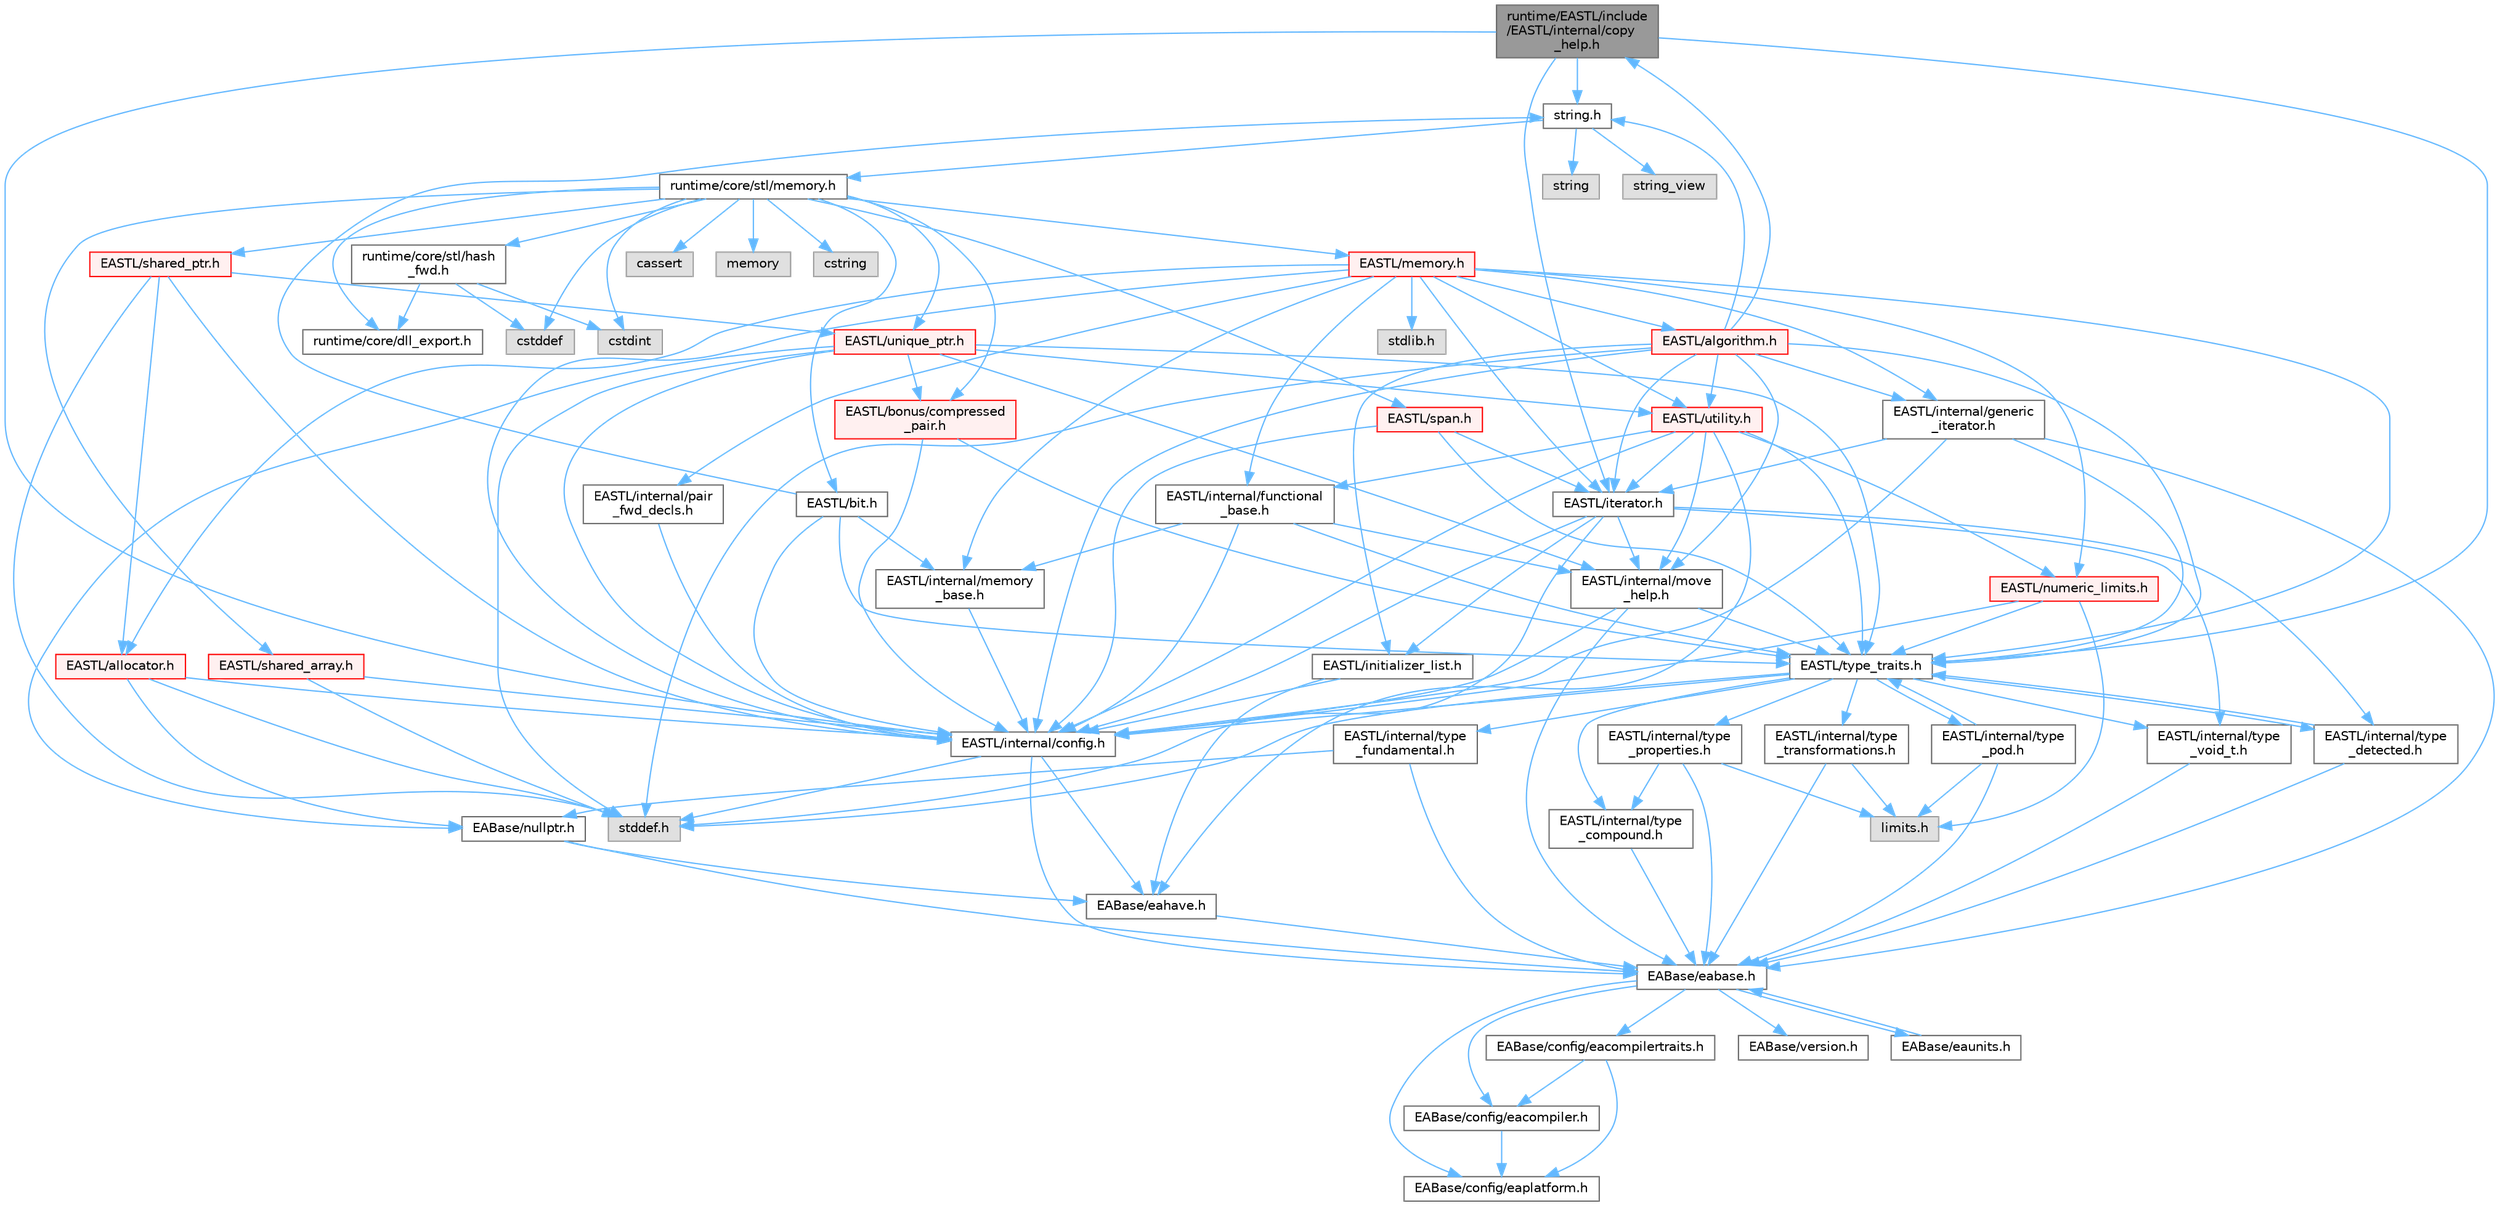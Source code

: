digraph "runtime/EASTL/include/EASTL/internal/copy_help.h"
{
 // LATEX_PDF_SIZE
  bgcolor="transparent";
  edge [fontname=Helvetica,fontsize=10,labelfontname=Helvetica,labelfontsize=10];
  node [fontname=Helvetica,fontsize=10,shape=box,height=0.2,width=0.4];
  Node1 [id="Node000001",label="runtime/EASTL/include\l/EASTL/internal/copy\l_help.h",height=0.2,width=0.4,color="gray40", fillcolor="grey60", style="filled", fontcolor="black",tooltip=" "];
  Node1 -> Node2 [id="edge141_Node000001_Node000002",color="steelblue1",style="solid",tooltip=" "];
  Node2 [id="Node000002",label="EASTL/internal/config.h",height=0.2,width=0.4,color="grey40", fillcolor="white", style="filled",URL="$config_8h.html",tooltip=" "];
  Node2 -> Node3 [id="edge142_Node000002_Node000003",color="steelblue1",style="solid",tooltip=" "];
  Node3 [id="Node000003",label="EABase/eabase.h",height=0.2,width=0.4,color="grey40", fillcolor="white", style="filled",URL="$eabase_8h.html",tooltip=" "];
  Node3 -> Node4 [id="edge143_Node000003_Node000004",color="steelblue1",style="solid",tooltip=" "];
  Node4 [id="Node000004",label="EABase/config/eacompiler.h",height=0.2,width=0.4,color="grey40", fillcolor="white", style="filled",URL="$eacompiler_8h.html",tooltip=" "];
  Node4 -> Node5 [id="edge144_Node000004_Node000005",color="steelblue1",style="solid",tooltip=" "];
  Node5 [id="Node000005",label="EABase/config/eaplatform.h",height=0.2,width=0.4,color="grey40", fillcolor="white", style="filled",URL="$eaplatform_8h.html",tooltip=" "];
  Node3 -> Node6 [id="edge145_Node000003_Node000006",color="steelblue1",style="solid",tooltip=" "];
  Node6 [id="Node000006",label="EABase/config/eacompilertraits.h",height=0.2,width=0.4,color="grey40", fillcolor="white", style="filled",URL="$eacompilertraits_8h.html",tooltip=" "];
  Node6 -> Node5 [id="edge146_Node000006_Node000005",color="steelblue1",style="solid",tooltip=" "];
  Node6 -> Node4 [id="edge147_Node000006_Node000004",color="steelblue1",style="solid",tooltip=" "];
  Node3 -> Node5 [id="edge148_Node000003_Node000005",color="steelblue1",style="solid",tooltip=" "];
  Node3 -> Node7 [id="edge149_Node000003_Node000007",color="steelblue1",style="solid",tooltip=" "];
  Node7 [id="Node000007",label="EABase/version.h",height=0.2,width=0.4,color="grey40", fillcolor="white", style="filled",URL="$_e_a_s_t_l_2packages_2_e_a_base_2include_2_common_2_e_a_base_2version_8h.html",tooltip=" "];
  Node3 -> Node8 [id="edge150_Node000003_Node000008",color="steelblue1",style="solid",tooltip=" "];
  Node8 [id="Node000008",label="EABase/eaunits.h",height=0.2,width=0.4,color="grey40", fillcolor="white", style="filled",URL="$eaunits_8h.html",tooltip=" "];
  Node8 -> Node3 [id="edge151_Node000008_Node000003",color="steelblue1",style="solid",tooltip=" "];
  Node2 -> Node9 [id="edge152_Node000002_Node000009",color="steelblue1",style="solid",tooltip=" "];
  Node9 [id="Node000009",label="EABase/eahave.h",height=0.2,width=0.4,color="grey40", fillcolor="white", style="filled",URL="$eahave_8h.html",tooltip=" "];
  Node9 -> Node3 [id="edge153_Node000009_Node000003",color="steelblue1",style="solid",tooltip=" "];
  Node2 -> Node10 [id="edge154_Node000002_Node000010",color="steelblue1",style="solid",tooltip=" "];
  Node10 [id="Node000010",label="stddef.h",height=0.2,width=0.4,color="grey60", fillcolor="#E0E0E0", style="filled",tooltip=" "];
  Node1 -> Node11 [id="edge155_Node000001_Node000011",color="steelblue1",style="solid",tooltip=" "];
  Node11 [id="Node000011",label="EASTL/type_traits.h",height=0.2,width=0.4,color="grey40", fillcolor="white", style="filled",URL="$_e_a_s_t_l_2include_2_e_a_s_t_l_2type__traits_8h.html",tooltip=" "];
  Node11 -> Node2 [id="edge156_Node000011_Node000002",color="steelblue1",style="solid",tooltip=" "];
  Node11 -> Node10 [id="edge157_Node000011_Node000010",color="steelblue1",style="solid",tooltip=" "];
  Node11 -> Node12 [id="edge158_Node000011_Node000012",color="steelblue1",style="solid",tooltip=" "];
  Node12 [id="Node000012",label="EASTL/internal/type\l_fundamental.h",height=0.2,width=0.4,color="grey40", fillcolor="white", style="filled",URL="$type__fundamental_8h.html",tooltip=" "];
  Node12 -> Node3 [id="edge159_Node000012_Node000003",color="steelblue1",style="solid",tooltip=" "];
  Node12 -> Node13 [id="edge160_Node000012_Node000013",color="steelblue1",style="solid",tooltip=" "];
  Node13 [id="Node000013",label="EABase/nullptr.h",height=0.2,width=0.4,color="grey40", fillcolor="white", style="filled",URL="$nullptr_8h.html",tooltip=" "];
  Node13 -> Node3 [id="edge161_Node000013_Node000003",color="steelblue1",style="solid",tooltip=" "];
  Node13 -> Node9 [id="edge162_Node000013_Node000009",color="steelblue1",style="solid",tooltip=" "];
  Node11 -> Node14 [id="edge163_Node000011_Node000014",color="steelblue1",style="solid",tooltip=" "];
  Node14 [id="Node000014",label="EASTL/internal/type\l_transformations.h",height=0.2,width=0.4,color="grey40", fillcolor="white", style="filled",URL="$type__transformations_8h.html",tooltip=" "];
  Node14 -> Node3 [id="edge164_Node000014_Node000003",color="steelblue1",style="solid",tooltip=" "];
  Node14 -> Node15 [id="edge165_Node000014_Node000015",color="steelblue1",style="solid",tooltip=" "];
  Node15 [id="Node000015",label="limits.h",height=0.2,width=0.4,color="grey60", fillcolor="#E0E0E0", style="filled",tooltip=" "];
  Node11 -> Node16 [id="edge166_Node000011_Node000016",color="steelblue1",style="solid",tooltip=" "];
  Node16 [id="Node000016",label="EASTL/internal/type\l_void_t.h",height=0.2,width=0.4,color="grey40", fillcolor="white", style="filled",URL="$type__void__t_8h.html",tooltip=" "];
  Node16 -> Node3 [id="edge167_Node000016_Node000003",color="steelblue1",style="solid",tooltip=" "];
  Node11 -> Node17 [id="edge168_Node000011_Node000017",color="steelblue1",style="solid",tooltip=" "];
  Node17 [id="Node000017",label="EASTL/internal/type\l_properties.h",height=0.2,width=0.4,color="grey40", fillcolor="white", style="filled",URL="$type__properties_8h.html",tooltip=" "];
  Node17 -> Node3 [id="edge169_Node000017_Node000003",color="steelblue1",style="solid",tooltip=" "];
  Node17 -> Node15 [id="edge170_Node000017_Node000015",color="steelblue1",style="solid",tooltip=" "];
  Node17 -> Node18 [id="edge171_Node000017_Node000018",color="steelblue1",style="solid",tooltip=" "];
  Node18 [id="Node000018",label="EASTL/internal/type\l_compound.h",height=0.2,width=0.4,color="grey40", fillcolor="white", style="filled",URL="$type__compound_8h.html",tooltip=" "];
  Node18 -> Node3 [id="edge172_Node000018_Node000003",color="steelblue1",style="solid",tooltip=" "];
  Node11 -> Node18 [id="edge173_Node000011_Node000018",color="steelblue1",style="solid",tooltip=" "];
  Node11 -> Node19 [id="edge174_Node000011_Node000019",color="steelblue1",style="solid",tooltip=" "];
  Node19 [id="Node000019",label="EASTL/internal/type\l_pod.h",height=0.2,width=0.4,color="grey40", fillcolor="white", style="filled",URL="$type__pod_8h.html",tooltip=" "];
  Node19 -> Node3 [id="edge175_Node000019_Node000003",color="steelblue1",style="solid",tooltip=" "];
  Node19 -> Node15 [id="edge176_Node000019_Node000015",color="steelblue1",style="solid",tooltip=" "];
  Node19 -> Node11 [id="edge177_Node000019_Node000011",color="steelblue1",style="solid",tooltip=" "];
  Node11 -> Node20 [id="edge178_Node000011_Node000020",color="steelblue1",style="solid",tooltip=" "];
  Node20 [id="Node000020",label="EASTL/internal/type\l_detected.h",height=0.2,width=0.4,color="grey40", fillcolor="white", style="filled",URL="$type__detected_8h.html",tooltip=" "];
  Node20 -> Node3 [id="edge179_Node000020_Node000003",color="steelblue1",style="solid",tooltip=" "];
  Node20 -> Node11 [id="edge180_Node000020_Node000011",color="steelblue1",style="solid",tooltip=" "];
  Node1 -> Node21 [id="edge181_Node000001_Node000021",color="steelblue1",style="solid",tooltip=" "];
  Node21 [id="Node000021",label="EASTL/iterator.h",height=0.2,width=0.4,color="grey40", fillcolor="white", style="filled",URL="$_e_a_s_t_l_2include_2_e_a_s_t_l_2iterator_8h.html",tooltip=" "];
  Node21 -> Node2 [id="edge182_Node000021_Node000002",color="steelblue1",style="solid",tooltip=" "];
  Node21 -> Node22 [id="edge183_Node000021_Node000022",color="steelblue1",style="solid",tooltip=" "];
  Node22 [id="Node000022",label="EASTL/internal/move\l_help.h",height=0.2,width=0.4,color="grey40", fillcolor="white", style="filled",URL="$move__help_8h.html",tooltip=" "];
  Node22 -> Node3 [id="edge184_Node000022_Node000003",color="steelblue1",style="solid",tooltip=" "];
  Node22 -> Node2 [id="edge185_Node000022_Node000002",color="steelblue1",style="solid",tooltip=" "];
  Node22 -> Node11 [id="edge186_Node000022_Node000011",color="steelblue1",style="solid",tooltip=" "];
  Node21 -> Node20 [id="edge187_Node000021_Node000020",color="steelblue1",style="solid",tooltip=" "];
  Node21 -> Node16 [id="edge188_Node000021_Node000016",color="steelblue1",style="solid",tooltip=" "];
  Node21 -> Node23 [id="edge189_Node000021_Node000023",color="steelblue1",style="solid",tooltip=" "];
  Node23 [id="Node000023",label="EASTL/initializer_list.h",height=0.2,width=0.4,color="grey40", fillcolor="white", style="filled",URL="$initializer__list_8h.html",tooltip=" "];
  Node23 -> Node2 [id="edge190_Node000023_Node000002",color="steelblue1",style="solid",tooltip=" "];
  Node23 -> Node9 [id="edge191_Node000023_Node000009",color="steelblue1",style="solid",tooltip=" "];
  Node21 -> Node10 [id="edge192_Node000021_Node000010",color="steelblue1",style="solid",tooltip=" "];
  Node1 -> Node24 [id="edge193_Node000001_Node000024",color="steelblue1",style="solid",tooltip=" "];
  Node24 [id="Node000024",label="string.h",height=0.2,width=0.4,color="grey40", fillcolor="white", style="filled",URL="$string_8h.html",tooltip=" "];
  Node24 -> Node25 [id="edge194_Node000024_Node000025",color="steelblue1",style="solid",tooltip=" "];
  Node25 [id="Node000025",label="string",height=0.2,width=0.4,color="grey60", fillcolor="#E0E0E0", style="filled",tooltip=" "];
  Node24 -> Node26 [id="edge195_Node000024_Node000026",color="steelblue1",style="solid",tooltip=" "];
  Node26 [id="Node000026",label="string_view",height=0.2,width=0.4,color="grey60", fillcolor="#E0E0E0", style="filled",tooltip=" "];
  Node24 -> Node27 [id="edge196_Node000024_Node000027",color="steelblue1",style="solid",tooltip=" "];
  Node27 [id="Node000027",label="runtime/core/stl/memory.h",height=0.2,width=0.4,color="grey40", fillcolor="white", style="filled",URL="$core_2stl_2memory_8h.html",tooltip=" "];
  Node27 -> Node28 [id="edge197_Node000027_Node000028",color="steelblue1",style="solid",tooltip=" "];
  Node28 [id="Node000028",label="cstddef",height=0.2,width=0.4,color="grey60", fillcolor="#E0E0E0", style="filled",tooltip=" "];
  Node27 -> Node29 [id="edge198_Node000027_Node000029",color="steelblue1",style="solid",tooltip=" "];
  Node29 [id="Node000029",label="cstdint",height=0.2,width=0.4,color="grey60", fillcolor="#E0E0E0", style="filled",tooltip=" "];
  Node27 -> Node30 [id="edge199_Node000027_Node000030",color="steelblue1",style="solid",tooltip=" "];
  Node30 [id="Node000030",label="cassert",height=0.2,width=0.4,color="grey60", fillcolor="#E0E0E0", style="filled",tooltip=" "];
  Node27 -> Node31 [id="edge200_Node000027_Node000031",color="steelblue1",style="solid",tooltip=" "];
  Node31 [id="Node000031",label="memory",height=0.2,width=0.4,color="grey60", fillcolor="#E0E0E0", style="filled",tooltip=" "];
  Node27 -> Node32 [id="edge201_Node000027_Node000032",color="steelblue1",style="solid",tooltip=" "];
  Node32 [id="Node000032",label="cstring",height=0.2,width=0.4,color="grey60", fillcolor="#E0E0E0", style="filled",tooltip=" "];
  Node27 -> Node33 [id="edge202_Node000027_Node000033",color="steelblue1",style="solid",tooltip=" "];
  Node33 [id="Node000033",label="EASTL/bit.h",height=0.2,width=0.4,color="grey40", fillcolor="white", style="filled",URL="$bit_8h.html",tooltip=" "];
  Node33 -> Node2 [id="edge203_Node000033_Node000002",color="steelblue1",style="solid",tooltip=" "];
  Node33 -> Node34 [id="edge204_Node000033_Node000034",color="steelblue1",style="solid",tooltip=" "];
  Node34 [id="Node000034",label="EASTL/internal/memory\l_base.h",height=0.2,width=0.4,color="grey40", fillcolor="white", style="filled",URL="$memory__base_8h.html",tooltip=" "];
  Node34 -> Node2 [id="edge205_Node000034_Node000002",color="steelblue1",style="solid",tooltip=" "];
  Node33 -> Node11 [id="edge206_Node000033_Node000011",color="steelblue1",style="solid",tooltip=" "];
  Node33 -> Node24 [id="edge207_Node000033_Node000024",color="steelblue1",style="solid",tooltip=" "];
  Node27 -> Node35 [id="edge208_Node000027_Node000035",color="steelblue1",style="solid",tooltip=" "];
  Node35 [id="Node000035",label="EASTL/memory.h",height=0.2,width=0.4,color="red", fillcolor="#FFF0F0", style="filled",URL="$_e_a_s_t_l_2include_2_e_a_s_t_l_2memory_8h.html",tooltip=" "];
  Node35 -> Node2 [id="edge209_Node000035_Node000002",color="steelblue1",style="solid",tooltip=" "];
  Node35 -> Node34 [id="edge210_Node000035_Node000034",color="steelblue1",style="solid",tooltip=" "];
  Node35 -> Node36 [id="edge211_Node000035_Node000036",color="steelblue1",style="solid",tooltip=" "];
  Node36 [id="Node000036",label="EASTL/internal/generic\l_iterator.h",height=0.2,width=0.4,color="grey40", fillcolor="white", style="filled",URL="$generic__iterator_8h.html",tooltip=" "];
  Node36 -> Node3 [id="edge212_Node000036_Node000003",color="steelblue1",style="solid",tooltip=" "];
  Node36 -> Node2 [id="edge213_Node000036_Node000002",color="steelblue1",style="solid",tooltip=" "];
  Node36 -> Node21 [id="edge214_Node000036_Node000021",color="steelblue1",style="solid",tooltip=" "];
  Node36 -> Node11 [id="edge215_Node000036_Node000011",color="steelblue1",style="solid",tooltip=" "];
  Node35 -> Node37 [id="edge216_Node000035_Node000037",color="steelblue1",style="solid",tooltip=" "];
  Node37 [id="Node000037",label="EASTL/internal/pair\l_fwd_decls.h",height=0.2,width=0.4,color="grey40", fillcolor="white", style="filled",URL="$pair__fwd__decls_8h.html",tooltip=" "];
  Node37 -> Node2 [id="edge217_Node000037_Node000002",color="steelblue1",style="solid",tooltip=" "];
  Node35 -> Node38 [id="edge218_Node000035_Node000038",color="steelblue1",style="solid",tooltip=" "];
  Node38 [id="Node000038",label="EASTL/internal/functional\l_base.h",height=0.2,width=0.4,color="grey40", fillcolor="white", style="filled",URL="$functional__base_8h.html",tooltip=" "];
  Node38 -> Node2 [id="edge219_Node000038_Node000002",color="steelblue1",style="solid",tooltip=" "];
  Node38 -> Node34 [id="edge220_Node000038_Node000034",color="steelblue1",style="solid",tooltip=" "];
  Node38 -> Node22 [id="edge221_Node000038_Node000022",color="steelblue1",style="solid",tooltip=" "];
  Node38 -> Node11 [id="edge222_Node000038_Node000011",color="steelblue1",style="solid",tooltip=" "];
  Node35 -> Node39 [id="edge223_Node000035_Node000039",color="steelblue1",style="solid",tooltip=" "];
  Node39 [id="Node000039",label="EASTL/algorithm.h",height=0.2,width=0.4,color="red", fillcolor="#FFF0F0", style="filled",URL="$_e_a_s_t_l_2include_2_e_a_s_t_l_2algorithm_8h.html",tooltip=" "];
  Node39 -> Node2 [id="edge224_Node000039_Node000002",color="steelblue1",style="solid",tooltip=" "];
  Node39 -> Node11 [id="edge225_Node000039_Node000011",color="steelblue1",style="solid",tooltip=" "];
  Node39 -> Node22 [id="edge226_Node000039_Node000022",color="steelblue1",style="solid",tooltip=" "];
  Node39 -> Node1 [id="edge227_Node000039_Node000001",color="steelblue1",style="solid",tooltip=" "];
  Node39 -> Node23 [id="edge228_Node000039_Node000023",color="steelblue1",style="solid",tooltip=" "];
  Node39 -> Node21 [id="edge229_Node000039_Node000021",color="steelblue1",style="solid",tooltip=" "];
  Node39 -> Node48 [id="edge230_Node000039_Node000048",color="steelblue1",style="solid",tooltip=" "];
  Node48 [id="Node000048",label="EASTL/utility.h",height=0.2,width=0.4,color="red", fillcolor="#FFF0F0", style="filled",URL="$_e_a_s_t_l_2include_2_e_a_s_t_l_2utility_8h.html",tooltip=" "];
  Node48 -> Node2 [id="edge231_Node000048_Node000002",color="steelblue1",style="solid",tooltip=" "];
  Node48 -> Node11 [id="edge232_Node000048_Node000011",color="steelblue1",style="solid",tooltip=" "];
  Node48 -> Node21 [id="edge233_Node000048_Node000021",color="steelblue1",style="solid",tooltip=" "];
  Node48 -> Node49 [id="edge234_Node000048_Node000049",color="steelblue1",style="solid",tooltip=" "];
  Node49 [id="Node000049",label="EASTL/numeric_limits.h",height=0.2,width=0.4,color="red", fillcolor="#FFF0F0", style="filled",URL="$numeric__limits_8h.html",tooltip=" "];
  Node49 -> Node2 [id="edge235_Node000049_Node000002",color="steelblue1",style="solid",tooltip=" "];
  Node49 -> Node11 [id="edge236_Node000049_Node000011",color="steelblue1",style="solid",tooltip=" "];
  Node49 -> Node15 [id="edge237_Node000049_Node000015",color="steelblue1",style="solid",tooltip=" "];
  Node48 -> Node38 [id="edge238_Node000048_Node000038",color="steelblue1",style="solid",tooltip=" "];
  Node48 -> Node22 [id="edge239_Node000048_Node000022",color="steelblue1",style="solid",tooltip=" "];
  Node48 -> Node9 [id="edge240_Node000048_Node000009",color="steelblue1",style="solid",tooltip=" "];
  Node39 -> Node36 [id="edge241_Node000039_Node000036",color="steelblue1",style="solid",tooltip=" "];
  Node39 -> Node10 [id="edge242_Node000039_Node000010",color="steelblue1",style="solid",tooltip=" "];
  Node39 -> Node24 [id="edge243_Node000039_Node000024",color="steelblue1",style="solid",tooltip=" "];
  Node35 -> Node11 [id="edge244_Node000035_Node000011",color="steelblue1",style="solid",tooltip=" "];
  Node35 -> Node45 [id="edge245_Node000035_Node000045",color="steelblue1",style="solid",tooltip=" "];
  Node45 [id="Node000045",label="EASTL/allocator.h",height=0.2,width=0.4,color="red", fillcolor="#FFF0F0", style="filled",URL="$allocator_8h.html",tooltip=" "];
  Node45 -> Node2 [id="edge246_Node000045_Node000002",color="steelblue1",style="solid",tooltip=" "];
  Node45 -> Node13 [id="edge247_Node000045_Node000013",color="steelblue1",style="solid",tooltip=" "];
  Node45 -> Node10 [id="edge248_Node000045_Node000010",color="steelblue1",style="solid",tooltip=" "];
  Node35 -> Node21 [id="edge249_Node000035_Node000021",color="steelblue1",style="solid",tooltip=" "];
  Node35 -> Node48 [id="edge250_Node000035_Node000048",color="steelblue1",style="solid",tooltip=" "];
  Node35 -> Node49 [id="edge251_Node000035_Node000049",color="steelblue1",style="solid",tooltip=" "];
  Node35 -> Node58 [id="edge252_Node000035_Node000058",color="steelblue1",style="solid",tooltip=" "];
  Node58 [id="Node000058",label="stdlib.h",height=0.2,width=0.4,color="grey60", fillcolor="#E0E0E0", style="filled",tooltip=" "];
  Node27 -> Node59 [id="edge253_Node000027_Node000059",color="steelblue1",style="solid",tooltip=" "];
  Node59 [id="Node000059",label="EASTL/shared_array.h",height=0.2,width=0.4,color="red", fillcolor="#FFF0F0", style="filled",URL="$shared__array_8h.html",tooltip=" "];
  Node59 -> Node2 [id="edge254_Node000059_Node000002",color="steelblue1",style="solid",tooltip=" "];
  Node59 -> Node10 [id="edge255_Node000059_Node000010",color="steelblue1",style="solid",tooltip=" "];
  Node27 -> Node62 [id="edge256_Node000027_Node000062",color="steelblue1",style="solid",tooltip=" "];
  Node62 [id="Node000062",label="EASTL/unique_ptr.h",height=0.2,width=0.4,color="red", fillcolor="#FFF0F0", style="filled",URL="$unique__ptr_8h.html",tooltip=" "];
  Node62 -> Node13 [id="edge257_Node000062_Node000013",color="steelblue1",style="solid",tooltip=" "];
  Node62 -> Node63 [id="edge258_Node000062_Node000063",color="steelblue1",style="solid",tooltip=" "];
  Node63 [id="Node000063",label="EASTL/bonus/compressed\l_pair.h",height=0.2,width=0.4,color="red", fillcolor="#FFF0F0", style="filled",URL="$compressed__pair_8h.html",tooltip=" "];
  Node63 -> Node2 [id="edge259_Node000063_Node000002",color="steelblue1",style="solid",tooltip=" "];
  Node63 -> Node11 [id="edge260_Node000063_Node000011",color="steelblue1",style="solid",tooltip=" "];
  Node62 -> Node2 [id="edge261_Node000062_Node000002",color="steelblue1",style="solid",tooltip=" "];
  Node62 -> Node22 [id="edge262_Node000062_Node000022",color="steelblue1",style="solid",tooltip=" "];
  Node62 -> Node11 [id="edge263_Node000062_Node000011",color="steelblue1",style="solid",tooltip=" "];
  Node62 -> Node48 [id="edge264_Node000062_Node000048",color="steelblue1",style="solid",tooltip=" "];
  Node62 -> Node10 [id="edge265_Node000062_Node000010",color="steelblue1",style="solid",tooltip=" "];
  Node27 -> Node65 [id="edge266_Node000027_Node000065",color="steelblue1",style="solid",tooltip=" "];
  Node65 [id="Node000065",label="EASTL/shared_ptr.h",height=0.2,width=0.4,color="red", fillcolor="#FFF0F0", style="filled",URL="$shared__ptr_8h.html",tooltip=" "];
  Node65 -> Node2 [id="edge267_Node000065_Node000002",color="steelblue1",style="solid",tooltip=" "];
  Node65 -> Node62 [id="edge268_Node000065_Node000062",color="steelblue1",style="solid",tooltip=" "];
  Node65 -> Node45 [id="edge269_Node000065_Node000045",color="steelblue1",style="solid",tooltip=" "];
  Node65 -> Node10 [id="edge270_Node000065_Node000010",color="steelblue1",style="solid",tooltip=" "];
  Node27 -> Node145 [id="edge271_Node000027_Node000145",color="steelblue1",style="solid",tooltip=" "];
  Node145 [id="Node000145",label="EASTL/span.h",height=0.2,width=0.4,color="red", fillcolor="#FFF0F0", style="filled",URL="$span_8h.html",tooltip=" "];
  Node145 -> Node2 [id="edge272_Node000145_Node000002",color="steelblue1",style="solid",tooltip=" "];
  Node145 -> Node11 [id="edge273_Node000145_Node000011",color="steelblue1",style="solid",tooltip=" "];
  Node145 -> Node21 [id="edge274_Node000145_Node000021",color="steelblue1",style="solid",tooltip=" "];
  Node27 -> Node63 [id="edge275_Node000027_Node000063",color="steelblue1",style="solid",tooltip=" "];
  Node27 -> Node148 [id="edge276_Node000027_Node000148",color="steelblue1",style="solid",tooltip=" "];
  Node148 [id="Node000148",label="runtime/core/dll_export.h",height=0.2,width=0.4,color="grey40", fillcolor="white", style="filled",URL="$dll__export_8h.html",tooltip=" "];
  Node27 -> Node149 [id="edge277_Node000027_Node000149",color="steelblue1",style="solid",tooltip=" "];
  Node149 [id="Node000149",label="runtime/core/stl/hash\l_fwd.h",height=0.2,width=0.4,color="grey40", fillcolor="white", style="filled",URL="$hash__fwd_8h.html",tooltip=" "];
  Node149 -> Node28 [id="edge278_Node000149_Node000028",color="steelblue1",style="solid",tooltip=" "];
  Node149 -> Node29 [id="edge279_Node000149_Node000029",color="steelblue1",style="solid",tooltip=" "];
  Node149 -> Node148 [id="edge280_Node000149_Node000148",color="steelblue1",style="solid",tooltip=" "];
}

